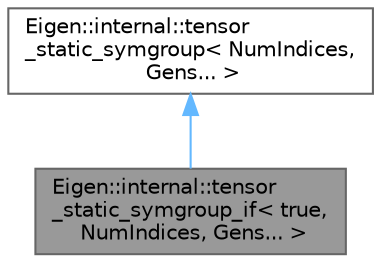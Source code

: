 digraph "Eigen::internal::tensor_static_symgroup_if&lt; true, NumIndices, Gens... &gt;"
{
 // LATEX_PDF_SIZE
  bgcolor="transparent";
  edge [fontname=Helvetica,fontsize=10,labelfontname=Helvetica,labelfontsize=10];
  node [fontname=Helvetica,fontsize=10,shape=box,height=0.2,width=0.4];
  Node1 [id="Node000001",label="Eigen::internal::tensor\l_static_symgroup_if\< true,\l NumIndices, Gens... \>",height=0.2,width=0.4,color="gray40", fillcolor="grey60", style="filled", fontcolor="black",tooltip=" "];
  Node2 -> Node1 [id="edge1_Node000001_Node000002",dir="back",color="steelblue1",style="solid",tooltip=" "];
  Node2 [id="Node000002",label="Eigen::internal::tensor\l_static_symgroup\< NumIndices,\l Gens... \>",height=0.2,width=0.4,color="gray40", fillcolor="white", style="filled",URL="$struct_eigen_1_1internal_1_1tensor__static__symgroup.html",tooltip=" "];
}
